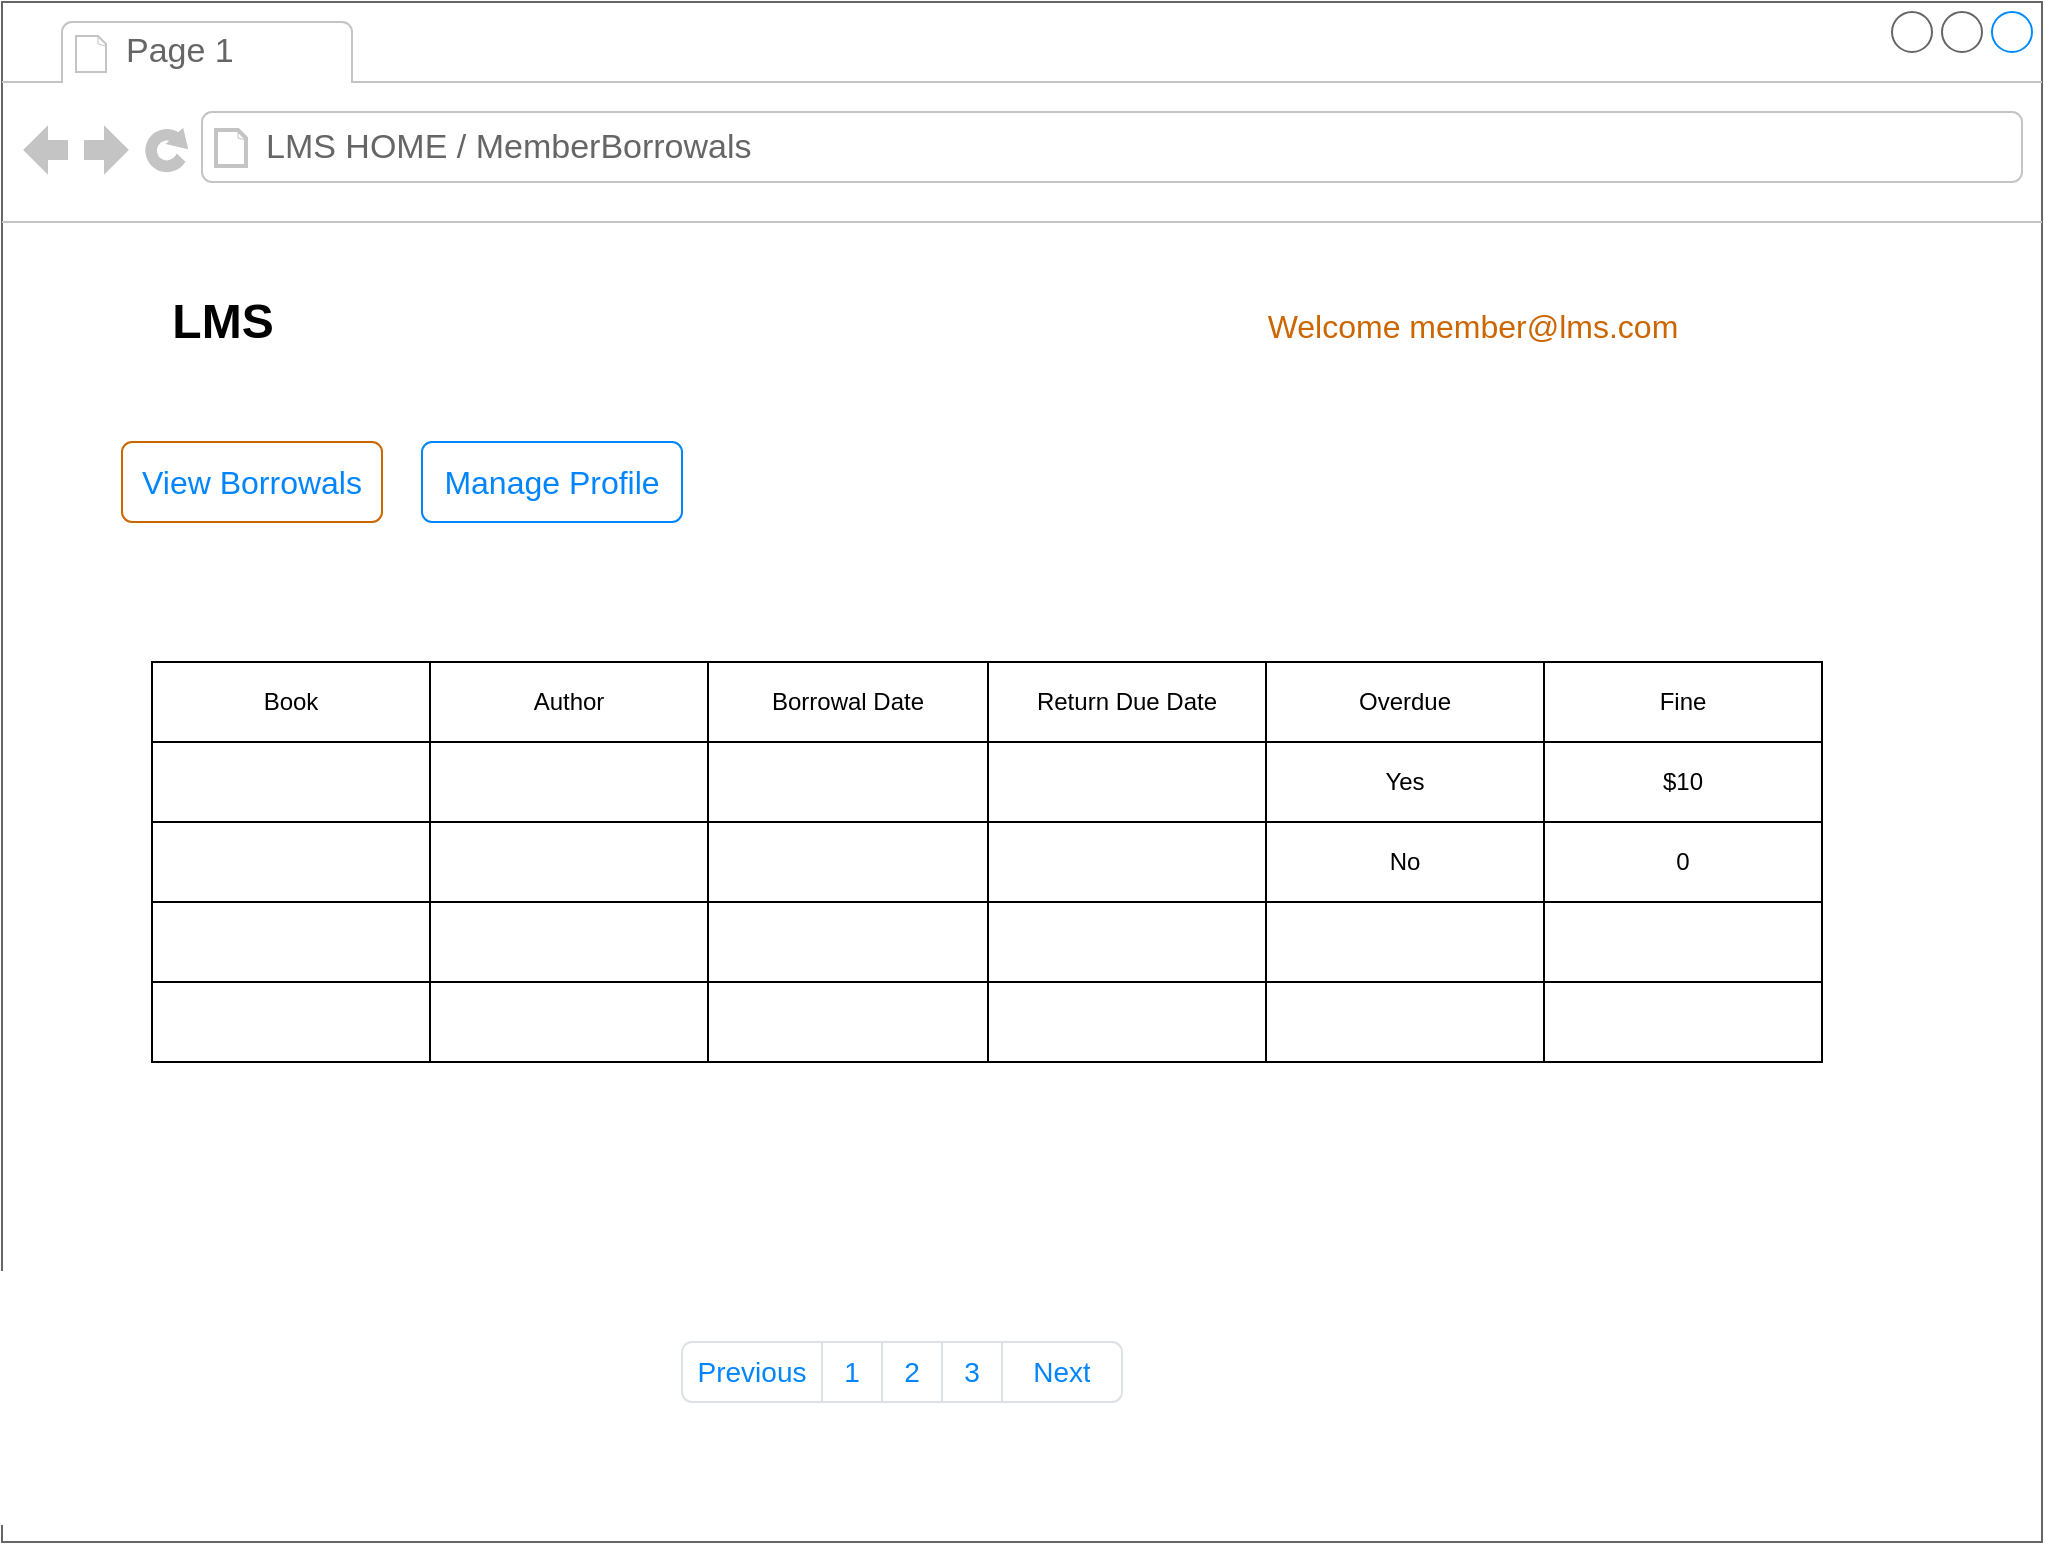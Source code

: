 <mxfile version="24.7.8">
  <diagram name="Page-1" id="2cc2dc42-3aac-f2a9-1cec-7a8b7cbee084">
    <mxGraphModel dx="1434" dy="956" grid="1" gridSize="10" guides="1" tooltips="1" connect="1" arrows="1" fold="1" page="1" pageScale="1" pageWidth="1100" pageHeight="850" background="none" math="0" shadow="0">
      <root>
        <mxCell id="0" />
        <mxCell id="1" parent="0" />
        <mxCell id="u52cNytf9pB5Nw0GOw8_-13" value="" style="strokeWidth=1;shadow=0;dashed=0;align=center;html=1;shape=mxgraph.mockup.containers.browserWindow;rSize=0;strokeColor=#666666;strokeColor2=#008cff;strokeColor3=#c4c4c4;mainText=,;recursiveResize=0;" parent="1" vertex="1">
          <mxGeometry x="60" y="10" width="1020" height="770" as="geometry" />
        </mxCell>
        <mxCell id="u52cNytf9pB5Nw0GOw8_-14" value="Page 1" style="strokeWidth=1;shadow=0;dashed=0;align=center;html=1;shape=mxgraph.mockup.containers.anchor;fontSize=17;fontColor=#666666;align=left;whiteSpace=wrap;" parent="u52cNytf9pB5Nw0GOw8_-13" vertex="1">
          <mxGeometry x="60" y="12" width="110" height="26" as="geometry" />
        </mxCell>
        <mxCell id="u52cNytf9pB5Nw0GOw8_-15" value="LMS HOME / MemberBorrowals" style="strokeWidth=1;shadow=0;dashed=0;align=center;html=1;shape=mxgraph.mockup.containers.anchor;rSize=0;fontSize=17;fontColor=#666666;align=left;" parent="u52cNytf9pB5Nw0GOw8_-13" vertex="1">
          <mxGeometry x="130" y="60" width="250" height="26" as="geometry" />
        </mxCell>
        <mxCell id="u52cNytf9pB5Nw0GOw8_-17" value="LMS" style="text;strokeColor=none;fillColor=none;html=1;fontSize=24;fontStyle=1;verticalAlign=middle;align=center;" parent="u52cNytf9pB5Nw0GOw8_-13" vertex="1">
          <mxGeometry x="60" y="140" width="100" height="40" as="geometry" />
        </mxCell>
        <mxCell id="9EujGWN3wRDiF9waKeuq-1" value="&lt;span style=&quot;font-weight: normal;&quot;&gt;&lt;font color=&quot;#cc6600&quot; style=&quot;font-size: 16px;&quot;&gt;Welcome member@lms.com&lt;/font&gt;&lt;/span&gt;" style="text;strokeColor=none;fillColor=none;html=1;fontSize=24;fontStyle=1;verticalAlign=middle;align=center;" parent="u52cNytf9pB5Nw0GOw8_-13" vertex="1">
          <mxGeometry x="520" y="140" width="430" height="40" as="geometry" />
        </mxCell>
        <mxCell id="9EujGWN3wRDiF9waKeuq-3" value="View Borrowals" style="html=1;shadow=0;dashed=0;shape=mxgraph.bootstrap.rrect;rSize=5;strokeColor=#CC6600;strokeWidth=1;fillColor=none;fontColor=#0085FC;whiteSpace=wrap;align=center;verticalAlign=middle;spacingLeft=0;fontStyle=0;fontSize=16;spacing=5;" parent="u52cNytf9pB5Nw0GOw8_-13" vertex="1">
          <mxGeometry x="60" y="220" width="130" height="40" as="geometry" />
        </mxCell>
        <mxCell id="9EujGWN3wRDiF9waKeuq-5" value="Manage Profile" style="html=1;shadow=0;dashed=0;shape=mxgraph.bootstrap.rrect;rSize=5;strokeColor=#0085FC;strokeWidth=1;fillColor=none;fontColor=#0085FC;whiteSpace=wrap;align=center;verticalAlign=middle;spacingLeft=0;fontStyle=0;fontSize=16;spacing=5;" parent="u52cNytf9pB5Nw0GOw8_-13" vertex="1">
          <mxGeometry x="210" y="220" width="130" height="40" as="geometry" />
        </mxCell>
        <mxCell id="9EujGWN3wRDiF9waKeuq-8" value="" style="swimlane;shape=mxgraph.bootstrap.anchor;strokeColor=#DEE2E6;fillColor=#ffffff;fontColor=#0085FC;fontStyle=0;childLayout=stackLayout;horizontal=0;startSize=0;horizontalStack=1;resizeParent=1;resizeParentMax=0;resizeLast=0;collapsible=0;marginBottom=0;whiteSpace=wrap;html=1;" parent="u52cNytf9pB5Nw0GOw8_-13" vertex="1">
          <mxGeometry x="340" y="670" width="220" height="30" as="geometry" />
        </mxCell>
        <mxCell id="9EujGWN3wRDiF9waKeuq-9" value="Previous" style="text;strokeColor=inherit;align=center;verticalAlign=middle;spacingLeft=5;spacingRight=5;overflow=hidden;points=[[0,0.5],[1,0.5]];portConstraint=eastwest;rotatable=0;whiteSpace=wrap;html=1;shape=mxgraph.bootstrap.leftButton;rSize=5;fillColor=inherit;fontColor=inherit;fontSize=14;" parent="9EujGWN3wRDiF9waKeuq-8" vertex="1">
          <mxGeometry width="70" height="30" as="geometry" />
        </mxCell>
        <mxCell id="9EujGWN3wRDiF9waKeuq-10" value="1" style="text;strokeColor=inherit;align=center;verticalAlign=middle;spacingLeft=5;spacingRight=5;overflow=hidden;points=[[0,0.5],[1,0.5]];portConstraint=eastwest;rotatable=0;whiteSpace=wrap;html=1;rSize=5;fillColor=inherit;fontColor=inherit;fontSize=14;" parent="9EujGWN3wRDiF9waKeuq-8" vertex="1">
          <mxGeometry x="70" width="30" height="30" as="geometry" />
        </mxCell>
        <mxCell id="9EujGWN3wRDiF9waKeuq-11" value="2" style="text;strokeColor=inherit;align=center;verticalAlign=middle;spacingLeft=5;spacingRight=5;overflow=hidden;points=[[0,0.5],[1,0.5]];portConstraint=eastwest;rotatable=0;whiteSpace=wrap;html=1;rSize=5;fillColor=inherit;fontColor=inherit;fontSize=14;" parent="9EujGWN3wRDiF9waKeuq-8" vertex="1">
          <mxGeometry x="100" width="30" height="30" as="geometry" />
        </mxCell>
        <mxCell id="9EujGWN3wRDiF9waKeuq-12" value="3" style="text;strokeColor=inherit;align=center;verticalAlign=middle;spacingLeft=5;spacingRight=5;overflow=hidden;points=[[0,0.5],[1,0.5]];portConstraint=eastwest;rotatable=0;whiteSpace=wrap;html=1;rSize=5;fillColor=inherit;fontColor=inherit;fontSize=14;" parent="9EujGWN3wRDiF9waKeuq-8" vertex="1">
          <mxGeometry x="130" width="30" height="30" as="geometry" />
        </mxCell>
        <mxCell id="9EujGWN3wRDiF9waKeuq-13" value="Next" style="text;strokeColor=inherit;align=center;verticalAlign=middle;spacingLeft=5;spacingRight=5;overflow=hidden;points=[[0,0.5],[1,0.5]];portConstraint=eastwest;rotatable=0;whiteSpace=wrap;html=1;shape=mxgraph.bootstrap.rightButton;rSize=5;fillColor=inherit;fontColor=inherit;fontSize=14;" parent="9EujGWN3wRDiF9waKeuq-8" vertex="1">
          <mxGeometry x="160" width="60" height="30" as="geometry" />
        </mxCell>
        <mxCell id="iBw1wyOpCf14qNwlmLOu-1" value="" style="shape=table;startSize=0;container=1;collapsible=0;childLayout=tableLayout;" vertex="1" parent="u52cNytf9pB5Nw0GOw8_-13">
          <mxGeometry x="75" y="330" width="835" height="200" as="geometry" />
        </mxCell>
        <mxCell id="iBw1wyOpCf14qNwlmLOu-2" value="" style="shape=tableRow;horizontal=0;startSize=0;swimlaneHead=0;swimlaneBody=0;strokeColor=inherit;top=0;left=0;bottom=0;right=0;collapsible=0;dropTarget=0;fillColor=none;points=[[0,0.5],[1,0.5]];portConstraint=eastwest;" vertex="1" parent="iBw1wyOpCf14qNwlmLOu-1">
          <mxGeometry width="835" height="40" as="geometry" />
        </mxCell>
        <mxCell id="iBw1wyOpCf14qNwlmLOu-3" value="Book" style="shape=partialRectangle;html=1;whiteSpace=wrap;connectable=0;strokeColor=inherit;overflow=hidden;fillColor=none;top=0;left=0;bottom=0;right=0;pointerEvents=1;" vertex="1" parent="iBw1wyOpCf14qNwlmLOu-2">
          <mxGeometry width="139" height="40" as="geometry">
            <mxRectangle width="139" height="40" as="alternateBounds" />
          </mxGeometry>
        </mxCell>
        <mxCell id="iBw1wyOpCf14qNwlmLOu-4" value="Author" style="shape=partialRectangle;html=1;whiteSpace=wrap;connectable=0;strokeColor=inherit;overflow=hidden;fillColor=none;top=0;left=0;bottom=0;right=0;pointerEvents=1;" vertex="1" parent="iBw1wyOpCf14qNwlmLOu-2">
          <mxGeometry x="139" width="139" height="40" as="geometry">
            <mxRectangle width="139" height="40" as="alternateBounds" />
          </mxGeometry>
        </mxCell>
        <mxCell id="iBw1wyOpCf14qNwlmLOu-5" value="Borrowal Date" style="shape=partialRectangle;html=1;whiteSpace=wrap;connectable=0;strokeColor=inherit;overflow=hidden;fillColor=none;top=0;left=0;bottom=0;right=0;pointerEvents=1;" vertex="1" parent="iBw1wyOpCf14qNwlmLOu-2">
          <mxGeometry x="278" width="140" height="40" as="geometry">
            <mxRectangle width="140" height="40" as="alternateBounds" />
          </mxGeometry>
        </mxCell>
        <mxCell id="iBw1wyOpCf14qNwlmLOu-6" value="Return Due Date" style="shape=partialRectangle;html=1;whiteSpace=wrap;connectable=0;strokeColor=inherit;overflow=hidden;fillColor=none;top=0;left=0;bottom=0;right=0;pointerEvents=1;" vertex="1" parent="iBw1wyOpCf14qNwlmLOu-2">
          <mxGeometry x="418" width="139" height="40" as="geometry">
            <mxRectangle width="139" height="40" as="alternateBounds" />
          </mxGeometry>
        </mxCell>
        <mxCell id="iBw1wyOpCf14qNwlmLOu-7" value="Overdue" style="shape=partialRectangle;html=1;whiteSpace=wrap;connectable=0;strokeColor=inherit;overflow=hidden;fillColor=none;top=0;left=0;bottom=0;right=0;pointerEvents=1;" vertex="1" parent="iBw1wyOpCf14qNwlmLOu-2">
          <mxGeometry x="557" width="139" height="40" as="geometry">
            <mxRectangle width="139" height="40" as="alternateBounds" />
          </mxGeometry>
        </mxCell>
        <mxCell id="iBw1wyOpCf14qNwlmLOu-8" value="Fine" style="shape=partialRectangle;html=1;whiteSpace=wrap;connectable=0;strokeColor=inherit;overflow=hidden;fillColor=none;top=0;left=0;bottom=0;right=0;pointerEvents=1;" vertex="1" parent="iBw1wyOpCf14qNwlmLOu-2">
          <mxGeometry x="696" width="139" height="40" as="geometry">
            <mxRectangle width="139" height="40" as="alternateBounds" />
          </mxGeometry>
        </mxCell>
        <mxCell id="iBw1wyOpCf14qNwlmLOu-9" value="" style="shape=tableRow;horizontal=0;startSize=0;swimlaneHead=0;swimlaneBody=0;strokeColor=inherit;top=0;left=0;bottom=0;right=0;collapsible=0;dropTarget=0;fillColor=none;points=[[0,0.5],[1,0.5]];portConstraint=eastwest;" vertex="1" parent="iBw1wyOpCf14qNwlmLOu-1">
          <mxGeometry y="40" width="835" height="40" as="geometry" />
        </mxCell>
        <mxCell id="iBw1wyOpCf14qNwlmLOu-10" value="" style="shape=partialRectangle;html=1;whiteSpace=wrap;connectable=0;strokeColor=inherit;overflow=hidden;fillColor=none;top=0;left=0;bottom=0;right=0;pointerEvents=1;" vertex="1" parent="iBw1wyOpCf14qNwlmLOu-9">
          <mxGeometry width="139" height="40" as="geometry">
            <mxRectangle width="139" height="40" as="alternateBounds" />
          </mxGeometry>
        </mxCell>
        <mxCell id="iBw1wyOpCf14qNwlmLOu-11" value="" style="shape=partialRectangle;html=1;whiteSpace=wrap;connectable=0;strokeColor=inherit;overflow=hidden;fillColor=none;top=0;left=0;bottom=0;right=0;pointerEvents=1;" vertex="1" parent="iBw1wyOpCf14qNwlmLOu-9">
          <mxGeometry x="139" width="139" height="40" as="geometry">
            <mxRectangle width="139" height="40" as="alternateBounds" />
          </mxGeometry>
        </mxCell>
        <mxCell id="iBw1wyOpCf14qNwlmLOu-12" value="" style="shape=partialRectangle;html=1;whiteSpace=wrap;connectable=0;strokeColor=inherit;overflow=hidden;fillColor=none;top=0;left=0;bottom=0;right=0;pointerEvents=1;" vertex="1" parent="iBw1wyOpCf14qNwlmLOu-9">
          <mxGeometry x="278" width="140" height="40" as="geometry">
            <mxRectangle width="140" height="40" as="alternateBounds" />
          </mxGeometry>
        </mxCell>
        <mxCell id="iBw1wyOpCf14qNwlmLOu-13" value="" style="shape=partialRectangle;html=1;whiteSpace=wrap;connectable=0;strokeColor=inherit;overflow=hidden;fillColor=none;top=0;left=0;bottom=0;right=0;pointerEvents=1;" vertex="1" parent="iBw1wyOpCf14qNwlmLOu-9">
          <mxGeometry x="418" width="139" height="40" as="geometry">
            <mxRectangle width="139" height="40" as="alternateBounds" />
          </mxGeometry>
        </mxCell>
        <mxCell id="iBw1wyOpCf14qNwlmLOu-14" value="Yes" style="shape=partialRectangle;html=1;whiteSpace=wrap;connectable=0;strokeColor=inherit;overflow=hidden;fillColor=none;top=0;left=0;bottom=0;right=0;pointerEvents=1;" vertex="1" parent="iBw1wyOpCf14qNwlmLOu-9">
          <mxGeometry x="557" width="139" height="40" as="geometry">
            <mxRectangle width="139" height="40" as="alternateBounds" />
          </mxGeometry>
        </mxCell>
        <mxCell id="iBw1wyOpCf14qNwlmLOu-15" value="&lt;div&gt;$10&lt;/div&gt;" style="shape=partialRectangle;html=1;whiteSpace=wrap;connectable=0;strokeColor=inherit;overflow=hidden;fillColor=none;top=0;left=0;bottom=0;right=0;pointerEvents=1;" vertex="1" parent="iBw1wyOpCf14qNwlmLOu-9">
          <mxGeometry x="696" width="139" height="40" as="geometry">
            <mxRectangle width="139" height="40" as="alternateBounds" />
          </mxGeometry>
        </mxCell>
        <mxCell id="iBw1wyOpCf14qNwlmLOu-16" value="" style="shape=tableRow;horizontal=0;startSize=0;swimlaneHead=0;swimlaneBody=0;strokeColor=inherit;top=0;left=0;bottom=0;right=0;collapsible=0;dropTarget=0;fillColor=none;points=[[0,0.5],[1,0.5]];portConstraint=eastwest;" vertex="1" parent="iBw1wyOpCf14qNwlmLOu-1">
          <mxGeometry y="80" width="835" height="40" as="geometry" />
        </mxCell>
        <mxCell id="iBw1wyOpCf14qNwlmLOu-17" value="" style="shape=partialRectangle;html=1;whiteSpace=wrap;connectable=0;strokeColor=inherit;overflow=hidden;fillColor=none;top=0;left=0;bottom=0;right=0;pointerEvents=1;" vertex="1" parent="iBw1wyOpCf14qNwlmLOu-16">
          <mxGeometry width="139" height="40" as="geometry">
            <mxRectangle width="139" height="40" as="alternateBounds" />
          </mxGeometry>
        </mxCell>
        <mxCell id="iBw1wyOpCf14qNwlmLOu-18" value="" style="shape=partialRectangle;html=1;whiteSpace=wrap;connectable=0;strokeColor=inherit;overflow=hidden;fillColor=none;top=0;left=0;bottom=0;right=0;pointerEvents=1;" vertex="1" parent="iBw1wyOpCf14qNwlmLOu-16">
          <mxGeometry x="139" width="139" height="40" as="geometry">
            <mxRectangle width="139" height="40" as="alternateBounds" />
          </mxGeometry>
        </mxCell>
        <mxCell id="iBw1wyOpCf14qNwlmLOu-19" value="" style="shape=partialRectangle;html=1;whiteSpace=wrap;connectable=0;strokeColor=inherit;overflow=hidden;fillColor=none;top=0;left=0;bottom=0;right=0;pointerEvents=1;" vertex="1" parent="iBw1wyOpCf14qNwlmLOu-16">
          <mxGeometry x="278" width="140" height="40" as="geometry">
            <mxRectangle width="140" height="40" as="alternateBounds" />
          </mxGeometry>
        </mxCell>
        <mxCell id="iBw1wyOpCf14qNwlmLOu-20" value="" style="shape=partialRectangle;html=1;whiteSpace=wrap;connectable=0;strokeColor=inherit;overflow=hidden;fillColor=none;top=0;left=0;bottom=0;right=0;pointerEvents=1;" vertex="1" parent="iBw1wyOpCf14qNwlmLOu-16">
          <mxGeometry x="418" width="139" height="40" as="geometry">
            <mxRectangle width="139" height="40" as="alternateBounds" />
          </mxGeometry>
        </mxCell>
        <mxCell id="iBw1wyOpCf14qNwlmLOu-21" value="No" style="shape=partialRectangle;html=1;whiteSpace=wrap;connectable=0;strokeColor=inherit;overflow=hidden;fillColor=none;top=0;left=0;bottom=0;right=0;pointerEvents=1;" vertex="1" parent="iBw1wyOpCf14qNwlmLOu-16">
          <mxGeometry x="557" width="139" height="40" as="geometry">
            <mxRectangle width="139" height="40" as="alternateBounds" />
          </mxGeometry>
        </mxCell>
        <mxCell id="iBw1wyOpCf14qNwlmLOu-22" value="0" style="shape=partialRectangle;html=1;whiteSpace=wrap;connectable=0;strokeColor=inherit;overflow=hidden;fillColor=none;top=0;left=0;bottom=0;right=0;pointerEvents=1;" vertex="1" parent="iBw1wyOpCf14qNwlmLOu-16">
          <mxGeometry x="696" width="139" height="40" as="geometry">
            <mxRectangle width="139" height="40" as="alternateBounds" />
          </mxGeometry>
        </mxCell>
        <mxCell id="iBw1wyOpCf14qNwlmLOu-23" value="" style="shape=tableRow;horizontal=0;startSize=0;swimlaneHead=0;swimlaneBody=0;strokeColor=inherit;top=0;left=0;bottom=0;right=0;collapsible=0;dropTarget=0;fillColor=none;points=[[0,0.5],[1,0.5]];portConstraint=eastwest;" vertex="1" parent="iBw1wyOpCf14qNwlmLOu-1">
          <mxGeometry y="120" width="835" height="40" as="geometry" />
        </mxCell>
        <mxCell id="iBw1wyOpCf14qNwlmLOu-24" value="" style="shape=partialRectangle;html=1;whiteSpace=wrap;connectable=0;strokeColor=inherit;overflow=hidden;fillColor=none;top=0;left=0;bottom=0;right=0;pointerEvents=1;" vertex="1" parent="iBw1wyOpCf14qNwlmLOu-23">
          <mxGeometry width="139" height="40" as="geometry">
            <mxRectangle width="139" height="40" as="alternateBounds" />
          </mxGeometry>
        </mxCell>
        <mxCell id="iBw1wyOpCf14qNwlmLOu-25" value="" style="shape=partialRectangle;html=1;whiteSpace=wrap;connectable=0;strokeColor=inherit;overflow=hidden;fillColor=none;top=0;left=0;bottom=0;right=0;pointerEvents=1;" vertex="1" parent="iBw1wyOpCf14qNwlmLOu-23">
          <mxGeometry x="139" width="139" height="40" as="geometry">
            <mxRectangle width="139" height="40" as="alternateBounds" />
          </mxGeometry>
        </mxCell>
        <mxCell id="iBw1wyOpCf14qNwlmLOu-26" value="" style="shape=partialRectangle;html=1;whiteSpace=wrap;connectable=0;strokeColor=inherit;overflow=hidden;fillColor=none;top=0;left=0;bottom=0;right=0;pointerEvents=1;" vertex="1" parent="iBw1wyOpCf14qNwlmLOu-23">
          <mxGeometry x="278" width="140" height="40" as="geometry">
            <mxRectangle width="140" height="40" as="alternateBounds" />
          </mxGeometry>
        </mxCell>
        <mxCell id="iBw1wyOpCf14qNwlmLOu-27" value="" style="shape=partialRectangle;html=1;whiteSpace=wrap;connectable=0;strokeColor=inherit;overflow=hidden;fillColor=none;top=0;left=0;bottom=0;right=0;pointerEvents=1;" vertex="1" parent="iBw1wyOpCf14qNwlmLOu-23">
          <mxGeometry x="418" width="139" height="40" as="geometry">
            <mxRectangle width="139" height="40" as="alternateBounds" />
          </mxGeometry>
        </mxCell>
        <mxCell id="iBw1wyOpCf14qNwlmLOu-28" value="" style="shape=partialRectangle;html=1;whiteSpace=wrap;connectable=0;strokeColor=inherit;overflow=hidden;fillColor=none;top=0;left=0;bottom=0;right=0;pointerEvents=1;" vertex="1" parent="iBw1wyOpCf14qNwlmLOu-23">
          <mxGeometry x="557" width="139" height="40" as="geometry">
            <mxRectangle width="139" height="40" as="alternateBounds" />
          </mxGeometry>
        </mxCell>
        <mxCell id="iBw1wyOpCf14qNwlmLOu-29" value="" style="shape=partialRectangle;html=1;whiteSpace=wrap;connectable=0;strokeColor=inherit;overflow=hidden;fillColor=none;top=0;left=0;bottom=0;right=0;pointerEvents=1;" vertex="1" parent="iBw1wyOpCf14qNwlmLOu-23">
          <mxGeometry x="696" width="139" height="40" as="geometry">
            <mxRectangle width="139" height="40" as="alternateBounds" />
          </mxGeometry>
        </mxCell>
        <mxCell id="iBw1wyOpCf14qNwlmLOu-30" value="" style="shape=tableRow;horizontal=0;startSize=0;swimlaneHead=0;swimlaneBody=0;strokeColor=inherit;top=0;left=0;bottom=0;right=0;collapsible=0;dropTarget=0;fillColor=none;points=[[0,0.5],[1,0.5]];portConstraint=eastwest;" vertex="1" parent="iBw1wyOpCf14qNwlmLOu-1">
          <mxGeometry y="160" width="835" height="40" as="geometry" />
        </mxCell>
        <mxCell id="iBw1wyOpCf14qNwlmLOu-31" value="" style="shape=partialRectangle;html=1;whiteSpace=wrap;connectable=0;strokeColor=inherit;overflow=hidden;fillColor=none;top=0;left=0;bottom=0;right=0;pointerEvents=1;" vertex="1" parent="iBw1wyOpCf14qNwlmLOu-30">
          <mxGeometry width="139" height="40" as="geometry">
            <mxRectangle width="139" height="40" as="alternateBounds" />
          </mxGeometry>
        </mxCell>
        <mxCell id="iBw1wyOpCf14qNwlmLOu-32" value="" style="shape=partialRectangle;html=1;whiteSpace=wrap;connectable=0;strokeColor=inherit;overflow=hidden;fillColor=none;top=0;left=0;bottom=0;right=0;pointerEvents=1;" vertex="1" parent="iBw1wyOpCf14qNwlmLOu-30">
          <mxGeometry x="139" width="139" height="40" as="geometry">
            <mxRectangle width="139" height="40" as="alternateBounds" />
          </mxGeometry>
        </mxCell>
        <mxCell id="iBw1wyOpCf14qNwlmLOu-33" value="" style="shape=partialRectangle;html=1;whiteSpace=wrap;connectable=0;strokeColor=inherit;overflow=hidden;fillColor=none;top=0;left=0;bottom=0;right=0;pointerEvents=1;" vertex="1" parent="iBw1wyOpCf14qNwlmLOu-30">
          <mxGeometry x="278" width="140" height="40" as="geometry">
            <mxRectangle width="140" height="40" as="alternateBounds" />
          </mxGeometry>
        </mxCell>
        <mxCell id="iBw1wyOpCf14qNwlmLOu-34" value="" style="shape=partialRectangle;html=1;whiteSpace=wrap;connectable=0;strokeColor=inherit;overflow=hidden;fillColor=none;top=0;left=0;bottom=0;right=0;pointerEvents=1;" vertex="1" parent="iBw1wyOpCf14qNwlmLOu-30">
          <mxGeometry x="418" width="139" height="40" as="geometry">
            <mxRectangle width="139" height="40" as="alternateBounds" />
          </mxGeometry>
        </mxCell>
        <mxCell id="iBw1wyOpCf14qNwlmLOu-35" value="" style="shape=partialRectangle;html=1;whiteSpace=wrap;connectable=0;strokeColor=inherit;overflow=hidden;fillColor=none;top=0;left=0;bottom=0;right=0;pointerEvents=1;" vertex="1" parent="iBw1wyOpCf14qNwlmLOu-30">
          <mxGeometry x="557" width="139" height="40" as="geometry">
            <mxRectangle width="139" height="40" as="alternateBounds" />
          </mxGeometry>
        </mxCell>
        <mxCell id="iBw1wyOpCf14qNwlmLOu-36" value="" style="shape=partialRectangle;html=1;whiteSpace=wrap;connectable=0;strokeColor=inherit;overflow=hidden;fillColor=none;top=0;left=0;bottom=0;right=0;pointerEvents=1;" vertex="1" parent="iBw1wyOpCf14qNwlmLOu-30">
          <mxGeometry x="696" width="139" height="40" as="geometry">
            <mxRectangle width="139" height="40" as="alternateBounds" />
          </mxGeometry>
        </mxCell>
      </root>
    </mxGraphModel>
  </diagram>
</mxfile>
